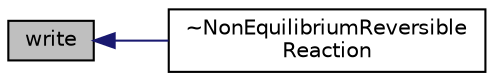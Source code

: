 digraph "write"
{
  bgcolor="transparent";
  edge [fontname="Helvetica",fontsize="10",labelfontname="Helvetica",labelfontsize="10"];
  node [fontname="Helvetica",fontsize="10",shape=record];
  rankdir="LR";
  Node1 [label="write",height=0.2,width=0.4,color="black", fillcolor="grey75", style="filled", fontcolor="black"];
  Node1 -> Node2 [dir="back",color="midnightblue",fontsize="10",style="solid",fontname="Helvetica"];
  Node2 [label="~NonEquilibriumReversible\lReaction",height=0.2,width=0.4,color="black",URL="$a01651.html#a5e3c85a9b1a51eb33aa5c047c1eb1022",tooltip="Destructor. "];
}
